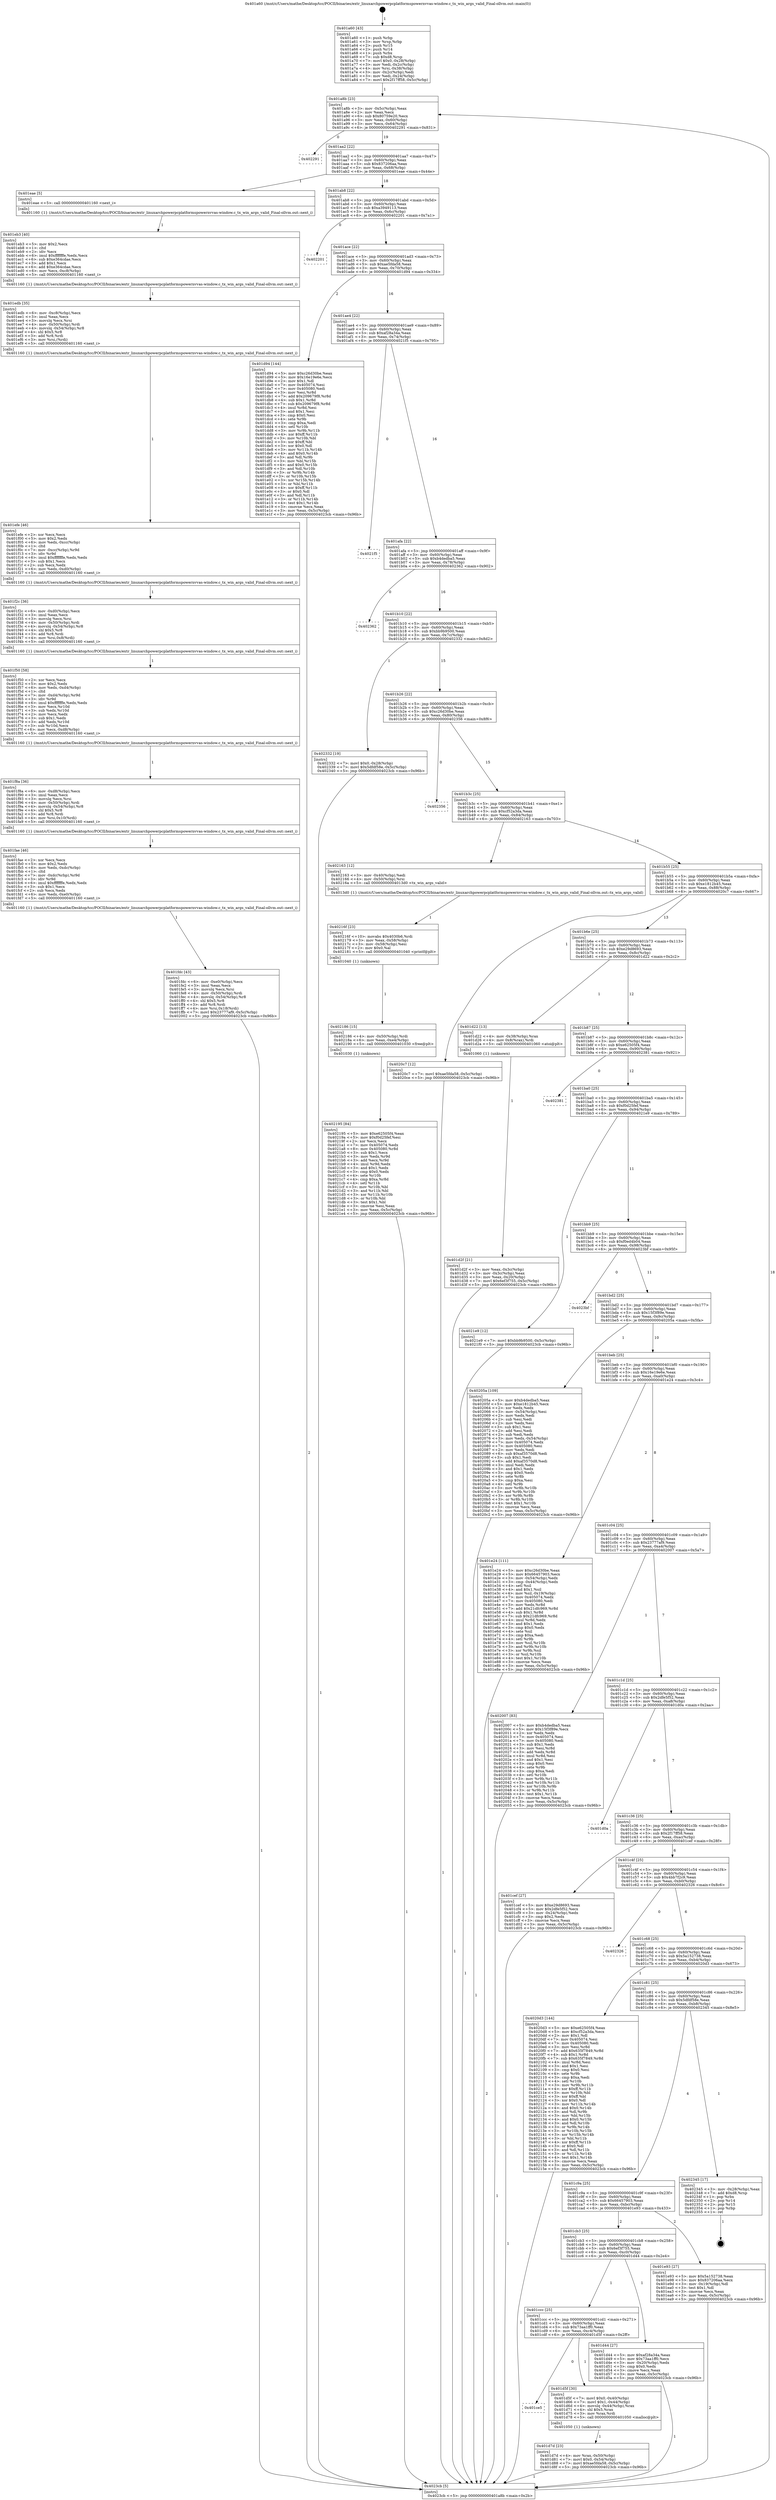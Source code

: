digraph "0x401a60" {
  label = "0x401a60 (/mnt/c/Users/mathe/Desktop/tcc/POCII/binaries/extr_linuxarchpowerpcplatformspowernvvas-window.c_tx_win_args_valid_Final-ollvm.out::main(0))"
  labelloc = "t"
  node[shape=record]

  Entry [label="",width=0.3,height=0.3,shape=circle,fillcolor=black,style=filled]
  "0x401a8b" [label="{
     0x401a8b [23]\l
     | [instrs]\l
     &nbsp;&nbsp;0x401a8b \<+3\>: mov -0x5c(%rbp),%eax\l
     &nbsp;&nbsp;0x401a8e \<+2\>: mov %eax,%ecx\l
     &nbsp;&nbsp;0x401a90 \<+6\>: sub $0x80759e20,%ecx\l
     &nbsp;&nbsp;0x401a96 \<+3\>: mov %eax,-0x60(%rbp)\l
     &nbsp;&nbsp;0x401a99 \<+3\>: mov %ecx,-0x64(%rbp)\l
     &nbsp;&nbsp;0x401a9c \<+6\>: je 0000000000402291 \<main+0x831\>\l
  }"]
  "0x402291" [label="{
     0x402291\l
  }", style=dashed]
  "0x401aa2" [label="{
     0x401aa2 [22]\l
     | [instrs]\l
     &nbsp;&nbsp;0x401aa2 \<+5\>: jmp 0000000000401aa7 \<main+0x47\>\l
     &nbsp;&nbsp;0x401aa7 \<+3\>: mov -0x60(%rbp),%eax\l
     &nbsp;&nbsp;0x401aaa \<+5\>: sub $0x837206aa,%eax\l
     &nbsp;&nbsp;0x401aaf \<+3\>: mov %eax,-0x68(%rbp)\l
     &nbsp;&nbsp;0x401ab2 \<+6\>: je 0000000000401eae \<main+0x44e\>\l
  }"]
  Exit [label="",width=0.3,height=0.3,shape=circle,fillcolor=black,style=filled,peripheries=2]
  "0x401eae" [label="{
     0x401eae [5]\l
     | [instrs]\l
     &nbsp;&nbsp;0x401eae \<+5\>: call 0000000000401160 \<next_i\>\l
     | [calls]\l
     &nbsp;&nbsp;0x401160 \{1\} (/mnt/c/Users/mathe/Desktop/tcc/POCII/binaries/extr_linuxarchpowerpcplatformspowernvvas-window.c_tx_win_args_valid_Final-ollvm.out::next_i)\l
  }"]
  "0x401ab8" [label="{
     0x401ab8 [22]\l
     | [instrs]\l
     &nbsp;&nbsp;0x401ab8 \<+5\>: jmp 0000000000401abd \<main+0x5d\>\l
     &nbsp;&nbsp;0x401abd \<+3\>: mov -0x60(%rbp),%eax\l
     &nbsp;&nbsp;0x401ac0 \<+5\>: sub $0xa3949113,%eax\l
     &nbsp;&nbsp;0x401ac5 \<+3\>: mov %eax,-0x6c(%rbp)\l
     &nbsp;&nbsp;0x401ac8 \<+6\>: je 0000000000402201 \<main+0x7a1\>\l
  }"]
  "0x402195" [label="{
     0x402195 [84]\l
     | [instrs]\l
     &nbsp;&nbsp;0x402195 \<+5\>: mov $0xe62505f4,%eax\l
     &nbsp;&nbsp;0x40219a \<+5\>: mov $0xf0d25fef,%esi\l
     &nbsp;&nbsp;0x40219f \<+2\>: xor %ecx,%ecx\l
     &nbsp;&nbsp;0x4021a1 \<+7\>: mov 0x405074,%edx\l
     &nbsp;&nbsp;0x4021a8 \<+8\>: mov 0x405080,%r8d\l
     &nbsp;&nbsp;0x4021b0 \<+3\>: sub $0x1,%ecx\l
     &nbsp;&nbsp;0x4021b3 \<+3\>: mov %edx,%r9d\l
     &nbsp;&nbsp;0x4021b6 \<+3\>: add %ecx,%r9d\l
     &nbsp;&nbsp;0x4021b9 \<+4\>: imul %r9d,%edx\l
     &nbsp;&nbsp;0x4021bd \<+3\>: and $0x1,%edx\l
     &nbsp;&nbsp;0x4021c0 \<+3\>: cmp $0x0,%edx\l
     &nbsp;&nbsp;0x4021c3 \<+4\>: sete %r10b\l
     &nbsp;&nbsp;0x4021c7 \<+4\>: cmp $0xa,%r8d\l
     &nbsp;&nbsp;0x4021cb \<+4\>: setl %r11b\l
     &nbsp;&nbsp;0x4021cf \<+3\>: mov %r10b,%bl\l
     &nbsp;&nbsp;0x4021d2 \<+3\>: and %r11b,%bl\l
     &nbsp;&nbsp;0x4021d5 \<+3\>: xor %r11b,%r10b\l
     &nbsp;&nbsp;0x4021d8 \<+3\>: or %r10b,%bl\l
     &nbsp;&nbsp;0x4021db \<+3\>: test $0x1,%bl\l
     &nbsp;&nbsp;0x4021de \<+3\>: cmovne %esi,%eax\l
     &nbsp;&nbsp;0x4021e1 \<+3\>: mov %eax,-0x5c(%rbp)\l
     &nbsp;&nbsp;0x4021e4 \<+5\>: jmp 00000000004023cb \<main+0x96b\>\l
  }"]
  "0x402201" [label="{
     0x402201\l
  }", style=dashed]
  "0x401ace" [label="{
     0x401ace [22]\l
     | [instrs]\l
     &nbsp;&nbsp;0x401ace \<+5\>: jmp 0000000000401ad3 \<main+0x73\>\l
     &nbsp;&nbsp;0x401ad3 \<+3\>: mov -0x60(%rbp),%eax\l
     &nbsp;&nbsp;0x401ad6 \<+5\>: sub $0xae5fda58,%eax\l
     &nbsp;&nbsp;0x401adb \<+3\>: mov %eax,-0x70(%rbp)\l
     &nbsp;&nbsp;0x401ade \<+6\>: je 0000000000401d94 \<main+0x334\>\l
  }"]
  "0x402186" [label="{
     0x402186 [15]\l
     | [instrs]\l
     &nbsp;&nbsp;0x402186 \<+4\>: mov -0x50(%rbp),%rdi\l
     &nbsp;&nbsp;0x40218a \<+6\>: mov %eax,-0xe4(%rbp)\l
     &nbsp;&nbsp;0x402190 \<+5\>: call 0000000000401030 \<free@plt\>\l
     | [calls]\l
     &nbsp;&nbsp;0x401030 \{1\} (unknown)\l
  }"]
  "0x401d94" [label="{
     0x401d94 [144]\l
     | [instrs]\l
     &nbsp;&nbsp;0x401d94 \<+5\>: mov $0xc26d30be,%eax\l
     &nbsp;&nbsp;0x401d99 \<+5\>: mov $0x16e19e6e,%ecx\l
     &nbsp;&nbsp;0x401d9e \<+2\>: mov $0x1,%dl\l
     &nbsp;&nbsp;0x401da0 \<+7\>: mov 0x405074,%esi\l
     &nbsp;&nbsp;0x401da7 \<+7\>: mov 0x405080,%edi\l
     &nbsp;&nbsp;0x401dae \<+3\>: mov %esi,%r8d\l
     &nbsp;&nbsp;0x401db1 \<+7\>: add $0x209679f8,%r8d\l
     &nbsp;&nbsp;0x401db8 \<+4\>: sub $0x1,%r8d\l
     &nbsp;&nbsp;0x401dbc \<+7\>: sub $0x209679f8,%r8d\l
     &nbsp;&nbsp;0x401dc3 \<+4\>: imul %r8d,%esi\l
     &nbsp;&nbsp;0x401dc7 \<+3\>: and $0x1,%esi\l
     &nbsp;&nbsp;0x401dca \<+3\>: cmp $0x0,%esi\l
     &nbsp;&nbsp;0x401dcd \<+4\>: sete %r9b\l
     &nbsp;&nbsp;0x401dd1 \<+3\>: cmp $0xa,%edi\l
     &nbsp;&nbsp;0x401dd4 \<+4\>: setl %r10b\l
     &nbsp;&nbsp;0x401dd8 \<+3\>: mov %r9b,%r11b\l
     &nbsp;&nbsp;0x401ddb \<+4\>: xor $0xff,%r11b\l
     &nbsp;&nbsp;0x401ddf \<+3\>: mov %r10b,%bl\l
     &nbsp;&nbsp;0x401de2 \<+3\>: xor $0xff,%bl\l
     &nbsp;&nbsp;0x401de5 \<+3\>: xor $0x0,%dl\l
     &nbsp;&nbsp;0x401de8 \<+3\>: mov %r11b,%r14b\l
     &nbsp;&nbsp;0x401deb \<+4\>: and $0x0,%r14b\l
     &nbsp;&nbsp;0x401def \<+3\>: and %dl,%r9b\l
     &nbsp;&nbsp;0x401df2 \<+3\>: mov %bl,%r15b\l
     &nbsp;&nbsp;0x401df5 \<+4\>: and $0x0,%r15b\l
     &nbsp;&nbsp;0x401df9 \<+3\>: and %dl,%r10b\l
     &nbsp;&nbsp;0x401dfc \<+3\>: or %r9b,%r14b\l
     &nbsp;&nbsp;0x401dff \<+3\>: or %r10b,%r15b\l
     &nbsp;&nbsp;0x401e02 \<+3\>: xor %r15b,%r14b\l
     &nbsp;&nbsp;0x401e05 \<+3\>: or %bl,%r11b\l
     &nbsp;&nbsp;0x401e08 \<+4\>: xor $0xff,%r11b\l
     &nbsp;&nbsp;0x401e0c \<+3\>: or $0x0,%dl\l
     &nbsp;&nbsp;0x401e0f \<+3\>: and %dl,%r11b\l
     &nbsp;&nbsp;0x401e12 \<+3\>: or %r11b,%r14b\l
     &nbsp;&nbsp;0x401e15 \<+4\>: test $0x1,%r14b\l
     &nbsp;&nbsp;0x401e19 \<+3\>: cmovne %ecx,%eax\l
     &nbsp;&nbsp;0x401e1c \<+3\>: mov %eax,-0x5c(%rbp)\l
     &nbsp;&nbsp;0x401e1f \<+5\>: jmp 00000000004023cb \<main+0x96b\>\l
  }"]
  "0x401ae4" [label="{
     0x401ae4 [22]\l
     | [instrs]\l
     &nbsp;&nbsp;0x401ae4 \<+5\>: jmp 0000000000401ae9 \<main+0x89\>\l
     &nbsp;&nbsp;0x401ae9 \<+3\>: mov -0x60(%rbp),%eax\l
     &nbsp;&nbsp;0x401aec \<+5\>: sub $0xaf28a34a,%eax\l
     &nbsp;&nbsp;0x401af1 \<+3\>: mov %eax,-0x74(%rbp)\l
     &nbsp;&nbsp;0x401af4 \<+6\>: je 00000000004021f5 \<main+0x795\>\l
  }"]
  "0x40216f" [label="{
     0x40216f [23]\l
     | [instrs]\l
     &nbsp;&nbsp;0x40216f \<+10\>: movabs $0x4030b6,%rdi\l
     &nbsp;&nbsp;0x402179 \<+3\>: mov %eax,-0x58(%rbp)\l
     &nbsp;&nbsp;0x40217c \<+3\>: mov -0x58(%rbp),%esi\l
     &nbsp;&nbsp;0x40217f \<+2\>: mov $0x0,%al\l
     &nbsp;&nbsp;0x402181 \<+5\>: call 0000000000401040 \<printf@plt\>\l
     | [calls]\l
     &nbsp;&nbsp;0x401040 \{1\} (unknown)\l
  }"]
  "0x4021f5" [label="{
     0x4021f5\l
  }", style=dashed]
  "0x401afa" [label="{
     0x401afa [22]\l
     | [instrs]\l
     &nbsp;&nbsp;0x401afa \<+5\>: jmp 0000000000401aff \<main+0x9f\>\l
     &nbsp;&nbsp;0x401aff \<+3\>: mov -0x60(%rbp),%eax\l
     &nbsp;&nbsp;0x401b02 \<+5\>: sub $0xb4dedba5,%eax\l
     &nbsp;&nbsp;0x401b07 \<+3\>: mov %eax,-0x78(%rbp)\l
     &nbsp;&nbsp;0x401b0a \<+6\>: je 0000000000402362 \<main+0x902\>\l
  }"]
  "0x401fdc" [label="{
     0x401fdc [43]\l
     | [instrs]\l
     &nbsp;&nbsp;0x401fdc \<+6\>: mov -0xe0(%rbp),%ecx\l
     &nbsp;&nbsp;0x401fe2 \<+3\>: imul %eax,%ecx\l
     &nbsp;&nbsp;0x401fe5 \<+3\>: movslq %ecx,%rsi\l
     &nbsp;&nbsp;0x401fe8 \<+4\>: mov -0x50(%rbp),%rdi\l
     &nbsp;&nbsp;0x401fec \<+4\>: movslq -0x54(%rbp),%r8\l
     &nbsp;&nbsp;0x401ff0 \<+4\>: shl $0x5,%r8\l
     &nbsp;&nbsp;0x401ff4 \<+3\>: add %r8,%rdi\l
     &nbsp;&nbsp;0x401ff7 \<+4\>: mov %rsi,0x18(%rdi)\l
     &nbsp;&nbsp;0x401ffb \<+7\>: movl $0x23777af9,-0x5c(%rbp)\l
     &nbsp;&nbsp;0x402002 \<+5\>: jmp 00000000004023cb \<main+0x96b\>\l
  }"]
  "0x402362" [label="{
     0x402362\l
  }", style=dashed]
  "0x401b10" [label="{
     0x401b10 [22]\l
     | [instrs]\l
     &nbsp;&nbsp;0x401b10 \<+5\>: jmp 0000000000401b15 \<main+0xb5\>\l
     &nbsp;&nbsp;0x401b15 \<+3\>: mov -0x60(%rbp),%eax\l
     &nbsp;&nbsp;0x401b18 \<+5\>: sub $0xbb9b9500,%eax\l
     &nbsp;&nbsp;0x401b1d \<+3\>: mov %eax,-0x7c(%rbp)\l
     &nbsp;&nbsp;0x401b20 \<+6\>: je 0000000000402332 \<main+0x8d2\>\l
  }"]
  "0x401fae" [label="{
     0x401fae [46]\l
     | [instrs]\l
     &nbsp;&nbsp;0x401fae \<+2\>: xor %ecx,%ecx\l
     &nbsp;&nbsp;0x401fb0 \<+5\>: mov $0x2,%edx\l
     &nbsp;&nbsp;0x401fb5 \<+6\>: mov %edx,-0xdc(%rbp)\l
     &nbsp;&nbsp;0x401fbb \<+1\>: cltd\l
     &nbsp;&nbsp;0x401fbc \<+7\>: mov -0xdc(%rbp),%r9d\l
     &nbsp;&nbsp;0x401fc3 \<+3\>: idiv %r9d\l
     &nbsp;&nbsp;0x401fc6 \<+6\>: imul $0xfffffffe,%edx,%edx\l
     &nbsp;&nbsp;0x401fcc \<+3\>: sub $0x1,%ecx\l
     &nbsp;&nbsp;0x401fcf \<+2\>: sub %ecx,%edx\l
     &nbsp;&nbsp;0x401fd1 \<+6\>: mov %edx,-0xe0(%rbp)\l
     &nbsp;&nbsp;0x401fd7 \<+5\>: call 0000000000401160 \<next_i\>\l
     | [calls]\l
     &nbsp;&nbsp;0x401160 \{1\} (/mnt/c/Users/mathe/Desktop/tcc/POCII/binaries/extr_linuxarchpowerpcplatformspowernvvas-window.c_tx_win_args_valid_Final-ollvm.out::next_i)\l
  }"]
  "0x402332" [label="{
     0x402332 [19]\l
     | [instrs]\l
     &nbsp;&nbsp;0x402332 \<+7\>: movl $0x0,-0x28(%rbp)\l
     &nbsp;&nbsp;0x402339 \<+7\>: movl $0x5dfdf58e,-0x5c(%rbp)\l
     &nbsp;&nbsp;0x402340 \<+5\>: jmp 00000000004023cb \<main+0x96b\>\l
  }"]
  "0x401b26" [label="{
     0x401b26 [22]\l
     | [instrs]\l
     &nbsp;&nbsp;0x401b26 \<+5\>: jmp 0000000000401b2b \<main+0xcb\>\l
     &nbsp;&nbsp;0x401b2b \<+3\>: mov -0x60(%rbp),%eax\l
     &nbsp;&nbsp;0x401b2e \<+5\>: sub $0xc26d30be,%eax\l
     &nbsp;&nbsp;0x401b33 \<+3\>: mov %eax,-0x80(%rbp)\l
     &nbsp;&nbsp;0x401b36 \<+6\>: je 0000000000402356 \<main+0x8f6\>\l
  }"]
  "0x401f8a" [label="{
     0x401f8a [36]\l
     | [instrs]\l
     &nbsp;&nbsp;0x401f8a \<+6\>: mov -0xd8(%rbp),%ecx\l
     &nbsp;&nbsp;0x401f90 \<+3\>: imul %eax,%ecx\l
     &nbsp;&nbsp;0x401f93 \<+3\>: movslq %ecx,%rsi\l
     &nbsp;&nbsp;0x401f96 \<+4\>: mov -0x50(%rbp),%rdi\l
     &nbsp;&nbsp;0x401f9a \<+4\>: movslq -0x54(%rbp),%r8\l
     &nbsp;&nbsp;0x401f9e \<+4\>: shl $0x5,%r8\l
     &nbsp;&nbsp;0x401fa2 \<+3\>: add %r8,%rdi\l
     &nbsp;&nbsp;0x401fa5 \<+4\>: mov %rsi,0x10(%rdi)\l
     &nbsp;&nbsp;0x401fa9 \<+5\>: call 0000000000401160 \<next_i\>\l
     | [calls]\l
     &nbsp;&nbsp;0x401160 \{1\} (/mnt/c/Users/mathe/Desktop/tcc/POCII/binaries/extr_linuxarchpowerpcplatformspowernvvas-window.c_tx_win_args_valid_Final-ollvm.out::next_i)\l
  }"]
  "0x402356" [label="{
     0x402356\l
  }", style=dashed]
  "0x401b3c" [label="{
     0x401b3c [25]\l
     | [instrs]\l
     &nbsp;&nbsp;0x401b3c \<+5\>: jmp 0000000000401b41 \<main+0xe1\>\l
     &nbsp;&nbsp;0x401b41 \<+3\>: mov -0x60(%rbp),%eax\l
     &nbsp;&nbsp;0x401b44 \<+5\>: sub $0xcf52a3da,%eax\l
     &nbsp;&nbsp;0x401b49 \<+6\>: mov %eax,-0x84(%rbp)\l
     &nbsp;&nbsp;0x401b4f \<+6\>: je 0000000000402163 \<main+0x703\>\l
  }"]
  "0x401f50" [label="{
     0x401f50 [58]\l
     | [instrs]\l
     &nbsp;&nbsp;0x401f50 \<+2\>: xor %ecx,%ecx\l
     &nbsp;&nbsp;0x401f52 \<+5\>: mov $0x2,%edx\l
     &nbsp;&nbsp;0x401f57 \<+6\>: mov %edx,-0xd4(%rbp)\l
     &nbsp;&nbsp;0x401f5d \<+1\>: cltd\l
     &nbsp;&nbsp;0x401f5e \<+7\>: mov -0xd4(%rbp),%r9d\l
     &nbsp;&nbsp;0x401f65 \<+3\>: idiv %r9d\l
     &nbsp;&nbsp;0x401f68 \<+6\>: imul $0xfffffffe,%edx,%edx\l
     &nbsp;&nbsp;0x401f6e \<+3\>: mov %ecx,%r10d\l
     &nbsp;&nbsp;0x401f71 \<+3\>: sub %edx,%r10d\l
     &nbsp;&nbsp;0x401f74 \<+2\>: mov %ecx,%edx\l
     &nbsp;&nbsp;0x401f76 \<+3\>: sub $0x1,%edx\l
     &nbsp;&nbsp;0x401f79 \<+3\>: add %edx,%r10d\l
     &nbsp;&nbsp;0x401f7c \<+3\>: sub %r10d,%ecx\l
     &nbsp;&nbsp;0x401f7f \<+6\>: mov %ecx,-0xd8(%rbp)\l
     &nbsp;&nbsp;0x401f85 \<+5\>: call 0000000000401160 \<next_i\>\l
     | [calls]\l
     &nbsp;&nbsp;0x401160 \{1\} (/mnt/c/Users/mathe/Desktop/tcc/POCII/binaries/extr_linuxarchpowerpcplatformspowernvvas-window.c_tx_win_args_valid_Final-ollvm.out::next_i)\l
  }"]
  "0x402163" [label="{
     0x402163 [12]\l
     | [instrs]\l
     &nbsp;&nbsp;0x402163 \<+3\>: mov -0x40(%rbp),%edi\l
     &nbsp;&nbsp;0x402166 \<+4\>: mov -0x50(%rbp),%rsi\l
     &nbsp;&nbsp;0x40216a \<+5\>: call 00000000004013d0 \<tx_win_args_valid\>\l
     | [calls]\l
     &nbsp;&nbsp;0x4013d0 \{1\} (/mnt/c/Users/mathe/Desktop/tcc/POCII/binaries/extr_linuxarchpowerpcplatformspowernvvas-window.c_tx_win_args_valid_Final-ollvm.out::tx_win_args_valid)\l
  }"]
  "0x401b55" [label="{
     0x401b55 [25]\l
     | [instrs]\l
     &nbsp;&nbsp;0x401b55 \<+5\>: jmp 0000000000401b5a \<main+0xfa\>\l
     &nbsp;&nbsp;0x401b5a \<+3\>: mov -0x60(%rbp),%eax\l
     &nbsp;&nbsp;0x401b5d \<+5\>: sub $0xe1812b45,%eax\l
     &nbsp;&nbsp;0x401b62 \<+6\>: mov %eax,-0x88(%rbp)\l
     &nbsp;&nbsp;0x401b68 \<+6\>: je 00000000004020c7 \<main+0x667\>\l
  }"]
  "0x401f2c" [label="{
     0x401f2c [36]\l
     | [instrs]\l
     &nbsp;&nbsp;0x401f2c \<+6\>: mov -0xd0(%rbp),%ecx\l
     &nbsp;&nbsp;0x401f32 \<+3\>: imul %eax,%ecx\l
     &nbsp;&nbsp;0x401f35 \<+3\>: movslq %ecx,%rsi\l
     &nbsp;&nbsp;0x401f38 \<+4\>: mov -0x50(%rbp),%rdi\l
     &nbsp;&nbsp;0x401f3c \<+4\>: movslq -0x54(%rbp),%r8\l
     &nbsp;&nbsp;0x401f40 \<+4\>: shl $0x5,%r8\l
     &nbsp;&nbsp;0x401f44 \<+3\>: add %r8,%rdi\l
     &nbsp;&nbsp;0x401f47 \<+4\>: mov %rsi,0x8(%rdi)\l
     &nbsp;&nbsp;0x401f4b \<+5\>: call 0000000000401160 \<next_i\>\l
     | [calls]\l
     &nbsp;&nbsp;0x401160 \{1\} (/mnt/c/Users/mathe/Desktop/tcc/POCII/binaries/extr_linuxarchpowerpcplatformspowernvvas-window.c_tx_win_args_valid_Final-ollvm.out::next_i)\l
  }"]
  "0x4020c7" [label="{
     0x4020c7 [12]\l
     | [instrs]\l
     &nbsp;&nbsp;0x4020c7 \<+7\>: movl $0xae5fda58,-0x5c(%rbp)\l
     &nbsp;&nbsp;0x4020ce \<+5\>: jmp 00000000004023cb \<main+0x96b\>\l
  }"]
  "0x401b6e" [label="{
     0x401b6e [25]\l
     | [instrs]\l
     &nbsp;&nbsp;0x401b6e \<+5\>: jmp 0000000000401b73 \<main+0x113\>\l
     &nbsp;&nbsp;0x401b73 \<+3\>: mov -0x60(%rbp),%eax\l
     &nbsp;&nbsp;0x401b76 \<+5\>: sub $0xe29d8693,%eax\l
     &nbsp;&nbsp;0x401b7b \<+6\>: mov %eax,-0x8c(%rbp)\l
     &nbsp;&nbsp;0x401b81 \<+6\>: je 0000000000401d22 \<main+0x2c2\>\l
  }"]
  "0x401efe" [label="{
     0x401efe [46]\l
     | [instrs]\l
     &nbsp;&nbsp;0x401efe \<+2\>: xor %ecx,%ecx\l
     &nbsp;&nbsp;0x401f00 \<+5\>: mov $0x2,%edx\l
     &nbsp;&nbsp;0x401f05 \<+6\>: mov %edx,-0xcc(%rbp)\l
     &nbsp;&nbsp;0x401f0b \<+1\>: cltd\l
     &nbsp;&nbsp;0x401f0c \<+7\>: mov -0xcc(%rbp),%r9d\l
     &nbsp;&nbsp;0x401f13 \<+3\>: idiv %r9d\l
     &nbsp;&nbsp;0x401f16 \<+6\>: imul $0xfffffffe,%edx,%edx\l
     &nbsp;&nbsp;0x401f1c \<+3\>: sub $0x1,%ecx\l
     &nbsp;&nbsp;0x401f1f \<+2\>: sub %ecx,%edx\l
     &nbsp;&nbsp;0x401f21 \<+6\>: mov %edx,-0xd0(%rbp)\l
     &nbsp;&nbsp;0x401f27 \<+5\>: call 0000000000401160 \<next_i\>\l
     | [calls]\l
     &nbsp;&nbsp;0x401160 \{1\} (/mnt/c/Users/mathe/Desktop/tcc/POCII/binaries/extr_linuxarchpowerpcplatformspowernvvas-window.c_tx_win_args_valid_Final-ollvm.out::next_i)\l
  }"]
  "0x401d22" [label="{
     0x401d22 [13]\l
     | [instrs]\l
     &nbsp;&nbsp;0x401d22 \<+4\>: mov -0x38(%rbp),%rax\l
     &nbsp;&nbsp;0x401d26 \<+4\>: mov 0x8(%rax),%rdi\l
     &nbsp;&nbsp;0x401d2a \<+5\>: call 0000000000401060 \<atoi@plt\>\l
     | [calls]\l
     &nbsp;&nbsp;0x401060 \{1\} (unknown)\l
  }"]
  "0x401b87" [label="{
     0x401b87 [25]\l
     | [instrs]\l
     &nbsp;&nbsp;0x401b87 \<+5\>: jmp 0000000000401b8c \<main+0x12c\>\l
     &nbsp;&nbsp;0x401b8c \<+3\>: mov -0x60(%rbp),%eax\l
     &nbsp;&nbsp;0x401b8f \<+5\>: sub $0xe62505f4,%eax\l
     &nbsp;&nbsp;0x401b94 \<+6\>: mov %eax,-0x90(%rbp)\l
     &nbsp;&nbsp;0x401b9a \<+6\>: je 0000000000402381 \<main+0x921\>\l
  }"]
  "0x401edb" [label="{
     0x401edb [35]\l
     | [instrs]\l
     &nbsp;&nbsp;0x401edb \<+6\>: mov -0xc8(%rbp),%ecx\l
     &nbsp;&nbsp;0x401ee1 \<+3\>: imul %eax,%ecx\l
     &nbsp;&nbsp;0x401ee4 \<+3\>: movslq %ecx,%rsi\l
     &nbsp;&nbsp;0x401ee7 \<+4\>: mov -0x50(%rbp),%rdi\l
     &nbsp;&nbsp;0x401eeb \<+4\>: movslq -0x54(%rbp),%r8\l
     &nbsp;&nbsp;0x401eef \<+4\>: shl $0x5,%r8\l
     &nbsp;&nbsp;0x401ef3 \<+3\>: add %r8,%rdi\l
     &nbsp;&nbsp;0x401ef6 \<+3\>: mov %rsi,(%rdi)\l
     &nbsp;&nbsp;0x401ef9 \<+5\>: call 0000000000401160 \<next_i\>\l
     | [calls]\l
     &nbsp;&nbsp;0x401160 \{1\} (/mnt/c/Users/mathe/Desktop/tcc/POCII/binaries/extr_linuxarchpowerpcplatformspowernvvas-window.c_tx_win_args_valid_Final-ollvm.out::next_i)\l
  }"]
  "0x402381" [label="{
     0x402381\l
  }", style=dashed]
  "0x401ba0" [label="{
     0x401ba0 [25]\l
     | [instrs]\l
     &nbsp;&nbsp;0x401ba0 \<+5\>: jmp 0000000000401ba5 \<main+0x145\>\l
     &nbsp;&nbsp;0x401ba5 \<+3\>: mov -0x60(%rbp),%eax\l
     &nbsp;&nbsp;0x401ba8 \<+5\>: sub $0xf0d25fef,%eax\l
     &nbsp;&nbsp;0x401bad \<+6\>: mov %eax,-0x94(%rbp)\l
     &nbsp;&nbsp;0x401bb3 \<+6\>: je 00000000004021e9 \<main+0x789\>\l
  }"]
  "0x401eb3" [label="{
     0x401eb3 [40]\l
     | [instrs]\l
     &nbsp;&nbsp;0x401eb3 \<+5\>: mov $0x2,%ecx\l
     &nbsp;&nbsp;0x401eb8 \<+1\>: cltd\l
     &nbsp;&nbsp;0x401eb9 \<+2\>: idiv %ecx\l
     &nbsp;&nbsp;0x401ebb \<+6\>: imul $0xfffffffe,%edx,%ecx\l
     &nbsp;&nbsp;0x401ec1 \<+6\>: sub $0xe364cdae,%ecx\l
     &nbsp;&nbsp;0x401ec7 \<+3\>: add $0x1,%ecx\l
     &nbsp;&nbsp;0x401eca \<+6\>: add $0xe364cdae,%ecx\l
     &nbsp;&nbsp;0x401ed0 \<+6\>: mov %ecx,-0xc8(%rbp)\l
     &nbsp;&nbsp;0x401ed6 \<+5\>: call 0000000000401160 \<next_i\>\l
     | [calls]\l
     &nbsp;&nbsp;0x401160 \{1\} (/mnt/c/Users/mathe/Desktop/tcc/POCII/binaries/extr_linuxarchpowerpcplatformspowernvvas-window.c_tx_win_args_valid_Final-ollvm.out::next_i)\l
  }"]
  "0x4021e9" [label="{
     0x4021e9 [12]\l
     | [instrs]\l
     &nbsp;&nbsp;0x4021e9 \<+7\>: movl $0xbb9b9500,-0x5c(%rbp)\l
     &nbsp;&nbsp;0x4021f0 \<+5\>: jmp 00000000004023cb \<main+0x96b\>\l
  }"]
  "0x401bb9" [label="{
     0x401bb9 [25]\l
     | [instrs]\l
     &nbsp;&nbsp;0x401bb9 \<+5\>: jmp 0000000000401bbe \<main+0x15e\>\l
     &nbsp;&nbsp;0x401bbe \<+3\>: mov -0x60(%rbp),%eax\l
     &nbsp;&nbsp;0x401bc1 \<+5\>: sub $0xf0ed4b04,%eax\l
     &nbsp;&nbsp;0x401bc6 \<+6\>: mov %eax,-0x98(%rbp)\l
     &nbsp;&nbsp;0x401bcc \<+6\>: je 00000000004023bf \<main+0x95f\>\l
  }"]
  "0x401d7d" [label="{
     0x401d7d [23]\l
     | [instrs]\l
     &nbsp;&nbsp;0x401d7d \<+4\>: mov %rax,-0x50(%rbp)\l
     &nbsp;&nbsp;0x401d81 \<+7\>: movl $0x0,-0x54(%rbp)\l
     &nbsp;&nbsp;0x401d88 \<+7\>: movl $0xae5fda58,-0x5c(%rbp)\l
     &nbsp;&nbsp;0x401d8f \<+5\>: jmp 00000000004023cb \<main+0x96b\>\l
  }"]
  "0x4023bf" [label="{
     0x4023bf\l
  }", style=dashed]
  "0x401bd2" [label="{
     0x401bd2 [25]\l
     | [instrs]\l
     &nbsp;&nbsp;0x401bd2 \<+5\>: jmp 0000000000401bd7 \<main+0x177\>\l
     &nbsp;&nbsp;0x401bd7 \<+3\>: mov -0x60(%rbp),%eax\l
     &nbsp;&nbsp;0x401bda \<+5\>: sub $0x15f3f89e,%eax\l
     &nbsp;&nbsp;0x401bdf \<+6\>: mov %eax,-0x9c(%rbp)\l
     &nbsp;&nbsp;0x401be5 \<+6\>: je 000000000040205a \<main+0x5fa\>\l
  }"]
  "0x401ce5" [label="{
     0x401ce5\l
  }", style=dashed]
  "0x40205a" [label="{
     0x40205a [109]\l
     | [instrs]\l
     &nbsp;&nbsp;0x40205a \<+5\>: mov $0xb4dedba5,%eax\l
     &nbsp;&nbsp;0x40205f \<+5\>: mov $0xe1812b45,%ecx\l
     &nbsp;&nbsp;0x402064 \<+2\>: xor %edx,%edx\l
     &nbsp;&nbsp;0x402066 \<+3\>: mov -0x54(%rbp),%esi\l
     &nbsp;&nbsp;0x402069 \<+2\>: mov %edx,%edi\l
     &nbsp;&nbsp;0x40206b \<+2\>: sub %esi,%edi\l
     &nbsp;&nbsp;0x40206d \<+2\>: mov %edx,%esi\l
     &nbsp;&nbsp;0x40206f \<+3\>: sub $0x1,%esi\l
     &nbsp;&nbsp;0x402072 \<+2\>: add %esi,%edi\l
     &nbsp;&nbsp;0x402074 \<+2\>: sub %edi,%edx\l
     &nbsp;&nbsp;0x402076 \<+3\>: mov %edx,-0x54(%rbp)\l
     &nbsp;&nbsp;0x402079 \<+7\>: mov 0x405074,%edx\l
     &nbsp;&nbsp;0x402080 \<+7\>: mov 0x405080,%esi\l
     &nbsp;&nbsp;0x402087 \<+2\>: mov %edx,%edi\l
     &nbsp;&nbsp;0x402089 \<+6\>: sub $0xaf3570d8,%edi\l
     &nbsp;&nbsp;0x40208f \<+3\>: sub $0x1,%edi\l
     &nbsp;&nbsp;0x402092 \<+6\>: add $0xaf3570d8,%edi\l
     &nbsp;&nbsp;0x402098 \<+3\>: imul %edi,%edx\l
     &nbsp;&nbsp;0x40209b \<+3\>: and $0x1,%edx\l
     &nbsp;&nbsp;0x40209e \<+3\>: cmp $0x0,%edx\l
     &nbsp;&nbsp;0x4020a1 \<+4\>: sete %r8b\l
     &nbsp;&nbsp;0x4020a5 \<+3\>: cmp $0xa,%esi\l
     &nbsp;&nbsp;0x4020a8 \<+4\>: setl %r9b\l
     &nbsp;&nbsp;0x4020ac \<+3\>: mov %r8b,%r10b\l
     &nbsp;&nbsp;0x4020af \<+3\>: and %r9b,%r10b\l
     &nbsp;&nbsp;0x4020b2 \<+3\>: xor %r9b,%r8b\l
     &nbsp;&nbsp;0x4020b5 \<+3\>: or %r8b,%r10b\l
     &nbsp;&nbsp;0x4020b8 \<+4\>: test $0x1,%r10b\l
     &nbsp;&nbsp;0x4020bc \<+3\>: cmovne %ecx,%eax\l
     &nbsp;&nbsp;0x4020bf \<+3\>: mov %eax,-0x5c(%rbp)\l
     &nbsp;&nbsp;0x4020c2 \<+5\>: jmp 00000000004023cb \<main+0x96b\>\l
  }"]
  "0x401beb" [label="{
     0x401beb [25]\l
     | [instrs]\l
     &nbsp;&nbsp;0x401beb \<+5\>: jmp 0000000000401bf0 \<main+0x190\>\l
     &nbsp;&nbsp;0x401bf0 \<+3\>: mov -0x60(%rbp),%eax\l
     &nbsp;&nbsp;0x401bf3 \<+5\>: sub $0x16e19e6e,%eax\l
     &nbsp;&nbsp;0x401bf8 \<+6\>: mov %eax,-0xa0(%rbp)\l
     &nbsp;&nbsp;0x401bfe \<+6\>: je 0000000000401e24 \<main+0x3c4\>\l
  }"]
  "0x401d5f" [label="{
     0x401d5f [30]\l
     | [instrs]\l
     &nbsp;&nbsp;0x401d5f \<+7\>: movl $0x0,-0x40(%rbp)\l
     &nbsp;&nbsp;0x401d66 \<+7\>: movl $0x1,-0x44(%rbp)\l
     &nbsp;&nbsp;0x401d6d \<+4\>: movslq -0x44(%rbp),%rax\l
     &nbsp;&nbsp;0x401d71 \<+4\>: shl $0x5,%rax\l
     &nbsp;&nbsp;0x401d75 \<+3\>: mov %rax,%rdi\l
     &nbsp;&nbsp;0x401d78 \<+5\>: call 0000000000401050 \<malloc@plt\>\l
     | [calls]\l
     &nbsp;&nbsp;0x401050 \{1\} (unknown)\l
  }"]
  "0x401e24" [label="{
     0x401e24 [111]\l
     | [instrs]\l
     &nbsp;&nbsp;0x401e24 \<+5\>: mov $0xc26d30be,%eax\l
     &nbsp;&nbsp;0x401e29 \<+5\>: mov $0x66457903,%ecx\l
     &nbsp;&nbsp;0x401e2e \<+3\>: mov -0x54(%rbp),%edx\l
     &nbsp;&nbsp;0x401e31 \<+3\>: cmp -0x44(%rbp),%edx\l
     &nbsp;&nbsp;0x401e34 \<+4\>: setl %sil\l
     &nbsp;&nbsp;0x401e38 \<+4\>: and $0x1,%sil\l
     &nbsp;&nbsp;0x401e3c \<+4\>: mov %sil,-0x19(%rbp)\l
     &nbsp;&nbsp;0x401e40 \<+7\>: mov 0x405074,%edx\l
     &nbsp;&nbsp;0x401e47 \<+7\>: mov 0x405080,%edi\l
     &nbsp;&nbsp;0x401e4e \<+3\>: mov %edx,%r8d\l
     &nbsp;&nbsp;0x401e51 \<+7\>: add $0x21dfc969,%r8d\l
     &nbsp;&nbsp;0x401e58 \<+4\>: sub $0x1,%r8d\l
     &nbsp;&nbsp;0x401e5c \<+7\>: sub $0x21dfc969,%r8d\l
     &nbsp;&nbsp;0x401e63 \<+4\>: imul %r8d,%edx\l
     &nbsp;&nbsp;0x401e67 \<+3\>: and $0x1,%edx\l
     &nbsp;&nbsp;0x401e6a \<+3\>: cmp $0x0,%edx\l
     &nbsp;&nbsp;0x401e6d \<+4\>: sete %sil\l
     &nbsp;&nbsp;0x401e71 \<+3\>: cmp $0xa,%edi\l
     &nbsp;&nbsp;0x401e74 \<+4\>: setl %r9b\l
     &nbsp;&nbsp;0x401e78 \<+3\>: mov %sil,%r10b\l
     &nbsp;&nbsp;0x401e7b \<+3\>: and %r9b,%r10b\l
     &nbsp;&nbsp;0x401e7e \<+3\>: xor %r9b,%sil\l
     &nbsp;&nbsp;0x401e81 \<+3\>: or %sil,%r10b\l
     &nbsp;&nbsp;0x401e84 \<+4\>: test $0x1,%r10b\l
     &nbsp;&nbsp;0x401e88 \<+3\>: cmovne %ecx,%eax\l
     &nbsp;&nbsp;0x401e8b \<+3\>: mov %eax,-0x5c(%rbp)\l
     &nbsp;&nbsp;0x401e8e \<+5\>: jmp 00000000004023cb \<main+0x96b\>\l
  }"]
  "0x401c04" [label="{
     0x401c04 [25]\l
     | [instrs]\l
     &nbsp;&nbsp;0x401c04 \<+5\>: jmp 0000000000401c09 \<main+0x1a9\>\l
     &nbsp;&nbsp;0x401c09 \<+3\>: mov -0x60(%rbp),%eax\l
     &nbsp;&nbsp;0x401c0c \<+5\>: sub $0x23777af9,%eax\l
     &nbsp;&nbsp;0x401c11 \<+6\>: mov %eax,-0xa4(%rbp)\l
     &nbsp;&nbsp;0x401c17 \<+6\>: je 0000000000402007 \<main+0x5a7\>\l
  }"]
  "0x401ccc" [label="{
     0x401ccc [25]\l
     | [instrs]\l
     &nbsp;&nbsp;0x401ccc \<+5\>: jmp 0000000000401cd1 \<main+0x271\>\l
     &nbsp;&nbsp;0x401cd1 \<+3\>: mov -0x60(%rbp),%eax\l
     &nbsp;&nbsp;0x401cd4 \<+5\>: sub $0x73aa1ff0,%eax\l
     &nbsp;&nbsp;0x401cd9 \<+6\>: mov %eax,-0xc4(%rbp)\l
     &nbsp;&nbsp;0x401cdf \<+6\>: je 0000000000401d5f \<main+0x2ff\>\l
  }"]
  "0x402007" [label="{
     0x402007 [83]\l
     | [instrs]\l
     &nbsp;&nbsp;0x402007 \<+5\>: mov $0xb4dedba5,%eax\l
     &nbsp;&nbsp;0x40200c \<+5\>: mov $0x15f3f89e,%ecx\l
     &nbsp;&nbsp;0x402011 \<+2\>: xor %edx,%edx\l
     &nbsp;&nbsp;0x402013 \<+7\>: mov 0x405074,%esi\l
     &nbsp;&nbsp;0x40201a \<+7\>: mov 0x405080,%edi\l
     &nbsp;&nbsp;0x402021 \<+3\>: sub $0x1,%edx\l
     &nbsp;&nbsp;0x402024 \<+3\>: mov %esi,%r8d\l
     &nbsp;&nbsp;0x402027 \<+3\>: add %edx,%r8d\l
     &nbsp;&nbsp;0x40202a \<+4\>: imul %r8d,%esi\l
     &nbsp;&nbsp;0x40202e \<+3\>: and $0x1,%esi\l
     &nbsp;&nbsp;0x402031 \<+3\>: cmp $0x0,%esi\l
     &nbsp;&nbsp;0x402034 \<+4\>: sete %r9b\l
     &nbsp;&nbsp;0x402038 \<+3\>: cmp $0xa,%edi\l
     &nbsp;&nbsp;0x40203b \<+4\>: setl %r10b\l
     &nbsp;&nbsp;0x40203f \<+3\>: mov %r9b,%r11b\l
     &nbsp;&nbsp;0x402042 \<+3\>: and %r10b,%r11b\l
     &nbsp;&nbsp;0x402045 \<+3\>: xor %r10b,%r9b\l
     &nbsp;&nbsp;0x402048 \<+3\>: or %r9b,%r11b\l
     &nbsp;&nbsp;0x40204b \<+4\>: test $0x1,%r11b\l
     &nbsp;&nbsp;0x40204f \<+3\>: cmovne %ecx,%eax\l
     &nbsp;&nbsp;0x402052 \<+3\>: mov %eax,-0x5c(%rbp)\l
     &nbsp;&nbsp;0x402055 \<+5\>: jmp 00000000004023cb \<main+0x96b\>\l
  }"]
  "0x401c1d" [label="{
     0x401c1d [25]\l
     | [instrs]\l
     &nbsp;&nbsp;0x401c1d \<+5\>: jmp 0000000000401c22 \<main+0x1c2\>\l
     &nbsp;&nbsp;0x401c22 \<+3\>: mov -0x60(%rbp),%eax\l
     &nbsp;&nbsp;0x401c25 \<+5\>: sub $0x2dfe5f52,%eax\l
     &nbsp;&nbsp;0x401c2a \<+6\>: mov %eax,-0xa8(%rbp)\l
     &nbsp;&nbsp;0x401c30 \<+6\>: je 0000000000401d0a \<main+0x2aa\>\l
  }"]
  "0x401d44" [label="{
     0x401d44 [27]\l
     | [instrs]\l
     &nbsp;&nbsp;0x401d44 \<+5\>: mov $0xaf28a34a,%eax\l
     &nbsp;&nbsp;0x401d49 \<+5\>: mov $0x73aa1ff0,%ecx\l
     &nbsp;&nbsp;0x401d4e \<+3\>: mov -0x20(%rbp),%edx\l
     &nbsp;&nbsp;0x401d51 \<+3\>: cmp $0x0,%edx\l
     &nbsp;&nbsp;0x401d54 \<+3\>: cmove %ecx,%eax\l
     &nbsp;&nbsp;0x401d57 \<+3\>: mov %eax,-0x5c(%rbp)\l
     &nbsp;&nbsp;0x401d5a \<+5\>: jmp 00000000004023cb \<main+0x96b\>\l
  }"]
  "0x401d0a" [label="{
     0x401d0a\l
  }", style=dashed]
  "0x401c36" [label="{
     0x401c36 [25]\l
     | [instrs]\l
     &nbsp;&nbsp;0x401c36 \<+5\>: jmp 0000000000401c3b \<main+0x1db\>\l
     &nbsp;&nbsp;0x401c3b \<+3\>: mov -0x60(%rbp),%eax\l
     &nbsp;&nbsp;0x401c3e \<+5\>: sub $0x2f17ff58,%eax\l
     &nbsp;&nbsp;0x401c43 \<+6\>: mov %eax,-0xac(%rbp)\l
     &nbsp;&nbsp;0x401c49 \<+6\>: je 0000000000401cef \<main+0x28f\>\l
  }"]
  "0x401cb3" [label="{
     0x401cb3 [25]\l
     | [instrs]\l
     &nbsp;&nbsp;0x401cb3 \<+5\>: jmp 0000000000401cb8 \<main+0x258\>\l
     &nbsp;&nbsp;0x401cb8 \<+3\>: mov -0x60(%rbp),%eax\l
     &nbsp;&nbsp;0x401cbb \<+5\>: sub $0x6ef3f755,%eax\l
     &nbsp;&nbsp;0x401cc0 \<+6\>: mov %eax,-0xc0(%rbp)\l
     &nbsp;&nbsp;0x401cc6 \<+6\>: je 0000000000401d44 \<main+0x2e4\>\l
  }"]
  "0x401cef" [label="{
     0x401cef [27]\l
     | [instrs]\l
     &nbsp;&nbsp;0x401cef \<+5\>: mov $0xe29d8693,%eax\l
     &nbsp;&nbsp;0x401cf4 \<+5\>: mov $0x2dfe5f52,%ecx\l
     &nbsp;&nbsp;0x401cf9 \<+3\>: mov -0x24(%rbp),%edx\l
     &nbsp;&nbsp;0x401cfc \<+3\>: cmp $0x2,%edx\l
     &nbsp;&nbsp;0x401cff \<+3\>: cmovne %ecx,%eax\l
     &nbsp;&nbsp;0x401d02 \<+3\>: mov %eax,-0x5c(%rbp)\l
     &nbsp;&nbsp;0x401d05 \<+5\>: jmp 00000000004023cb \<main+0x96b\>\l
  }"]
  "0x401c4f" [label="{
     0x401c4f [25]\l
     | [instrs]\l
     &nbsp;&nbsp;0x401c4f \<+5\>: jmp 0000000000401c54 \<main+0x1f4\>\l
     &nbsp;&nbsp;0x401c54 \<+3\>: mov -0x60(%rbp),%eax\l
     &nbsp;&nbsp;0x401c57 \<+5\>: sub $0x4bb7f2c9,%eax\l
     &nbsp;&nbsp;0x401c5c \<+6\>: mov %eax,-0xb0(%rbp)\l
     &nbsp;&nbsp;0x401c62 \<+6\>: je 0000000000402326 \<main+0x8c6\>\l
  }"]
  "0x4023cb" [label="{
     0x4023cb [5]\l
     | [instrs]\l
     &nbsp;&nbsp;0x4023cb \<+5\>: jmp 0000000000401a8b \<main+0x2b\>\l
  }"]
  "0x401a60" [label="{
     0x401a60 [43]\l
     | [instrs]\l
     &nbsp;&nbsp;0x401a60 \<+1\>: push %rbp\l
     &nbsp;&nbsp;0x401a61 \<+3\>: mov %rsp,%rbp\l
     &nbsp;&nbsp;0x401a64 \<+2\>: push %r15\l
     &nbsp;&nbsp;0x401a66 \<+2\>: push %r14\l
     &nbsp;&nbsp;0x401a68 \<+1\>: push %rbx\l
     &nbsp;&nbsp;0x401a69 \<+7\>: sub $0xd8,%rsp\l
     &nbsp;&nbsp;0x401a70 \<+7\>: movl $0x0,-0x28(%rbp)\l
     &nbsp;&nbsp;0x401a77 \<+3\>: mov %edi,-0x2c(%rbp)\l
     &nbsp;&nbsp;0x401a7a \<+4\>: mov %rsi,-0x38(%rbp)\l
     &nbsp;&nbsp;0x401a7e \<+3\>: mov -0x2c(%rbp),%edi\l
     &nbsp;&nbsp;0x401a81 \<+3\>: mov %edi,-0x24(%rbp)\l
     &nbsp;&nbsp;0x401a84 \<+7\>: movl $0x2f17ff58,-0x5c(%rbp)\l
  }"]
  "0x401d2f" [label="{
     0x401d2f [21]\l
     | [instrs]\l
     &nbsp;&nbsp;0x401d2f \<+3\>: mov %eax,-0x3c(%rbp)\l
     &nbsp;&nbsp;0x401d32 \<+3\>: mov -0x3c(%rbp),%eax\l
     &nbsp;&nbsp;0x401d35 \<+3\>: mov %eax,-0x20(%rbp)\l
     &nbsp;&nbsp;0x401d38 \<+7\>: movl $0x6ef3f755,-0x5c(%rbp)\l
     &nbsp;&nbsp;0x401d3f \<+5\>: jmp 00000000004023cb \<main+0x96b\>\l
  }"]
  "0x401e93" [label="{
     0x401e93 [27]\l
     | [instrs]\l
     &nbsp;&nbsp;0x401e93 \<+5\>: mov $0x5a152738,%eax\l
     &nbsp;&nbsp;0x401e98 \<+5\>: mov $0x837206aa,%ecx\l
     &nbsp;&nbsp;0x401e9d \<+3\>: mov -0x19(%rbp),%dl\l
     &nbsp;&nbsp;0x401ea0 \<+3\>: test $0x1,%dl\l
     &nbsp;&nbsp;0x401ea3 \<+3\>: cmovne %ecx,%eax\l
     &nbsp;&nbsp;0x401ea6 \<+3\>: mov %eax,-0x5c(%rbp)\l
     &nbsp;&nbsp;0x401ea9 \<+5\>: jmp 00000000004023cb \<main+0x96b\>\l
  }"]
  "0x402326" [label="{
     0x402326\l
  }", style=dashed]
  "0x401c68" [label="{
     0x401c68 [25]\l
     | [instrs]\l
     &nbsp;&nbsp;0x401c68 \<+5\>: jmp 0000000000401c6d \<main+0x20d\>\l
     &nbsp;&nbsp;0x401c6d \<+3\>: mov -0x60(%rbp),%eax\l
     &nbsp;&nbsp;0x401c70 \<+5\>: sub $0x5a152738,%eax\l
     &nbsp;&nbsp;0x401c75 \<+6\>: mov %eax,-0xb4(%rbp)\l
     &nbsp;&nbsp;0x401c7b \<+6\>: je 00000000004020d3 \<main+0x673\>\l
  }"]
  "0x401c9a" [label="{
     0x401c9a [25]\l
     | [instrs]\l
     &nbsp;&nbsp;0x401c9a \<+5\>: jmp 0000000000401c9f \<main+0x23f\>\l
     &nbsp;&nbsp;0x401c9f \<+3\>: mov -0x60(%rbp),%eax\l
     &nbsp;&nbsp;0x401ca2 \<+5\>: sub $0x66457903,%eax\l
     &nbsp;&nbsp;0x401ca7 \<+6\>: mov %eax,-0xbc(%rbp)\l
     &nbsp;&nbsp;0x401cad \<+6\>: je 0000000000401e93 \<main+0x433\>\l
  }"]
  "0x4020d3" [label="{
     0x4020d3 [144]\l
     | [instrs]\l
     &nbsp;&nbsp;0x4020d3 \<+5\>: mov $0xe62505f4,%eax\l
     &nbsp;&nbsp;0x4020d8 \<+5\>: mov $0xcf52a3da,%ecx\l
     &nbsp;&nbsp;0x4020dd \<+2\>: mov $0x1,%dl\l
     &nbsp;&nbsp;0x4020df \<+7\>: mov 0x405074,%esi\l
     &nbsp;&nbsp;0x4020e6 \<+7\>: mov 0x405080,%edi\l
     &nbsp;&nbsp;0x4020ed \<+3\>: mov %esi,%r8d\l
     &nbsp;&nbsp;0x4020f0 \<+7\>: add $0x635f7849,%r8d\l
     &nbsp;&nbsp;0x4020f7 \<+4\>: sub $0x1,%r8d\l
     &nbsp;&nbsp;0x4020fb \<+7\>: sub $0x635f7849,%r8d\l
     &nbsp;&nbsp;0x402102 \<+4\>: imul %r8d,%esi\l
     &nbsp;&nbsp;0x402106 \<+3\>: and $0x1,%esi\l
     &nbsp;&nbsp;0x402109 \<+3\>: cmp $0x0,%esi\l
     &nbsp;&nbsp;0x40210c \<+4\>: sete %r9b\l
     &nbsp;&nbsp;0x402110 \<+3\>: cmp $0xa,%edi\l
     &nbsp;&nbsp;0x402113 \<+4\>: setl %r10b\l
     &nbsp;&nbsp;0x402117 \<+3\>: mov %r9b,%r11b\l
     &nbsp;&nbsp;0x40211a \<+4\>: xor $0xff,%r11b\l
     &nbsp;&nbsp;0x40211e \<+3\>: mov %r10b,%bl\l
     &nbsp;&nbsp;0x402121 \<+3\>: xor $0xff,%bl\l
     &nbsp;&nbsp;0x402124 \<+3\>: xor $0x0,%dl\l
     &nbsp;&nbsp;0x402127 \<+3\>: mov %r11b,%r14b\l
     &nbsp;&nbsp;0x40212a \<+4\>: and $0x0,%r14b\l
     &nbsp;&nbsp;0x40212e \<+3\>: and %dl,%r9b\l
     &nbsp;&nbsp;0x402131 \<+3\>: mov %bl,%r15b\l
     &nbsp;&nbsp;0x402134 \<+4\>: and $0x0,%r15b\l
     &nbsp;&nbsp;0x402138 \<+3\>: and %dl,%r10b\l
     &nbsp;&nbsp;0x40213b \<+3\>: or %r9b,%r14b\l
     &nbsp;&nbsp;0x40213e \<+3\>: or %r10b,%r15b\l
     &nbsp;&nbsp;0x402141 \<+3\>: xor %r15b,%r14b\l
     &nbsp;&nbsp;0x402144 \<+3\>: or %bl,%r11b\l
     &nbsp;&nbsp;0x402147 \<+4\>: xor $0xff,%r11b\l
     &nbsp;&nbsp;0x40214b \<+3\>: or $0x0,%dl\l
     &nbsp;&nbsp;0x40214e \<+3\>: and %dl,%r11b\l
     &nbsp;&nbsp;0x402151 \<+3\>: or %r11b,%r14b\l
     &nbsp;&nbsp;0x402154 \<+4\>: test $0x1,%r14b\l
     &nbsp;&nbsp;0x402158 \<+3\>: cmovne %ecx,%eax\l
     &nbsp;&nbsp;0x40215b \<+3\>: mov %eax,-0x5c(%rbp)\l
     &nbsp;&nbsp;0x40215e \<+5\>: jmp 00000000004023cb \<main+0x96b\>\l
  }"]
  "0x401c81" [label="{
     0x401c81 [25]\l
     | [instrs]\l
     &nbsp;&nbsp;0x401c81 \<+5\>: jmp 0000000000401c86 \<main+0x226\>\l
     &nbsp;&nbsp;0x401c86 \<+3\>: mov -0x60(%rbp),%eax\l
     &nbsp;&nbsp;0x401c89 \<+5\>: sub $0x5dfdf58e,%eax\l
     &nbsp;&nbsp;0x401c8e \<+6\>: mov %eax,-0xb8(%rbp)\l
     &nbsp;&nbsp;0x401c94 \<+6\>: je 0000000000402345 \<main+0x8e5\>\l
  }"]
  "0x402345" [label="{
     0x402345 [17]\l
     | [instrs]\l
     &nbsp;&nbsp;0x402345 \<+3\>: mov -0x28(%rbp),%eax\l
     &nbsp;&nbsp;0x402348 \<+7\>: add $0xd8,%rsp\l
     &nbsp;&nbsp;0x40234f \<+1\>: pop %rbx\l
     &nbsp;&nbsp;0x402350 \<+2\>: pop %r14\l
     &nbsp;&nbsp;0x402352 \<+2\>: pop %r15\l
     &nbsp;&nbsp;0x402354 \<+1\>: pop %rbp\l
     &nbsp;&nbsp;0x402355 \<+1\>: ret\l
  }"]
  Entry -> "0x401a60" [label=" 1"]
  "0x401a8b" -> "0x402291" [label=" 0"]
  "0x401a8b" -> "0x401aa2" [label=" 19"]
  "0x402345" -> Exit [label=" 1"]
  "0x401aa2" -> "0x401eae" [label=" 1"]
  "0x401aa2" -> "0x401ab8" [label=" 18"]
  "0x402332" -> "0x4023cb" [label=" 1"]
  "0x401ab8" -> "0x402201" [label=" 0"]
  "0x401ab8" -> "0x401ace" [label=" 18"]
  "0x4021e9" -> "0x4023cb" [label=" 1"]
  "0x401ace" -> "0x401d94" [label=" 2"]
  "0x401ace" -> "0x401ae4" [label=" 16"]
  "0x402195" -> "0x4023cb" [label=" 1"]
  "0x401ae4" -> "0x4021f5" [label=" 0"]
  "0x401ae4" -> "0x401afa" [label=" 16"]
  "0x402186" -> "0x402195" [label=" 1"]
  "0x401afa" -> "0x402362" [label=" 0"]
  "0x401afa" -> "0x401b10" [label=" 16"]
  "0x40216f" -> "0x402186" [label=" 1"]
  "0x401b10" -> "0x402332" [label=" 1"]
  "0x401b10" -> "0x401b26" [label=" 15"]
  "0x402163" -> "0x40216f" [label=" 1"]
  "0x401b26" -> "0x402356" [label=" 0"]
  "0x401b26" -> "0x401b3c" [label=" 15"]
  "0x4020d3" -> "0x4023cb" [label=" 1"]
  "0x401b3c" -> "0x402163" [label=" 1"]
  "0x401b3c" -> "0x401b55" [label=" 14"]
  "0x4020c7" -> "0x4023cb" [label=" 1"]
  "0x401b55" -> "0x4020c7" [label=" 1"]
  "0x401b55" -> "0x401b6e" [label=" 13"]
  "0x40205a" -> "0x4023cb" [label=" 1"]
  "0x401b6e" -> "0x401d22" [label=" 1"]
  "0x401b6e" -> "0x401b87" [label=" 12"]
  "0x402007" -> "0x4023cb" [label=" 1"]
  "0x401b87" -> "0x402381" [label=" 0"]
  "0x401b87" -> "0x401ba0" [label=" 12"]
  "0x401fdc" -> "0x4023cb" [label=" 1"]
  "0x401ba0" -> "0x4021e9" [label=" 1"]
  "0x401ba0" -> "0x401bb9" [label=" 11"]
  "0x401fae" -> "0x401fdc" [label=" 1"]
  "0x401bb9" -> "0x4023bf" [label=" 0"]
  "0x401bb9" -> "0x401bd2" [label=" 11"]
  "0x401f8a" -> "0x401fae" [label=" 1"]
  "0x401bd2" -> "0x40205a" [label=" 1"]
  "0x401bd2" -> "0x401beb" [label=" 10"]
  "0x401f50" -> "0x401f8a" [label=" 1"]
  "0x401beb" -> "0x401e24" [label=" 2"]
  "0x401beb" -> "0x401c04" [label=" 8"]
  "0x401f2c" -> "0x401f50" [label=" 1"]
  "0x401c04" -> "0x402007" [label=" 1"]
  "0x401c04" -> "0x401c1d" [label=" 7"]
  "0x401edb" -> "0x401efe" [label=" 1"]
  "0x401c1d" -> "0x401d0a" [label=" 0"]
  "0x401c1d" -> "0x401c36" [label=" 7"]
  "0x401eb3" -> "0x401edb" [label=" 1"]
  "0x401c36" -> "0x401cef" [label=" 1"]
  "0x401c36" -> "0x401c4f" [label=" 6"]
  "0x401cef" -> "0x4023cb" [label=" 1"]
  "0x401a60" -> "0x401a8b" [label=" 1"]
  "0x4023cb" -> "0x401a8b" [label=" 18"]
  "0x401d22" -> "0x401d2f" [label=" 1"]
  "0x401d2f" -> "0x4023cb" [label=" 1"]
  "0x401e93" -> "0x4023cb" [label=" 2"]
  "0x401c4f" -> "0x402326" [label=" 0"]
  "0x401c4f" -> "0x401c68" [label=" 6"]
  "0x401e24" -> "0x4023cb" [label=" 2"]
  "0x401c68" -> "0x4020d3" [label=" 1"]
  "0x401c68" -> "0x401c81" [label=" 5"]
  "0x401d7d" -> "0x4023cb" [label=" 1"]
  "0x401c81" -> "0x402345" [label=" 1"]
  "0x401c81" -> "0x401c9a" [label=" 4"]
  "0x401d94" -> "0x4023cb" [label=" 2"]
  "0x401c9a" -> "0x401e93" [label=" 2"]
  "0x401c9a" -> "0x401cb3" [label=" 2"]
  "0x401eae" -> "0x401eb3" [label=" 1"]
  "0x401cb3" -> "0x401d44" [label=" 1"]
  "0x401cb3" -> "0x401ccc" [label=" 1"]
  "0x401d44" -> "0x4023cb" [label=" 1"]
  "0x401efe" -> "0x401f2c" [label=" 1"]
  "0x401ccc" -> "0x401d5f" [label=" 1"]
  "0x401ccc" -> "0x401ce5" [label=" 0"]
  "0x401d5f" -> "0x401d7d" [label=" 1"]
}

